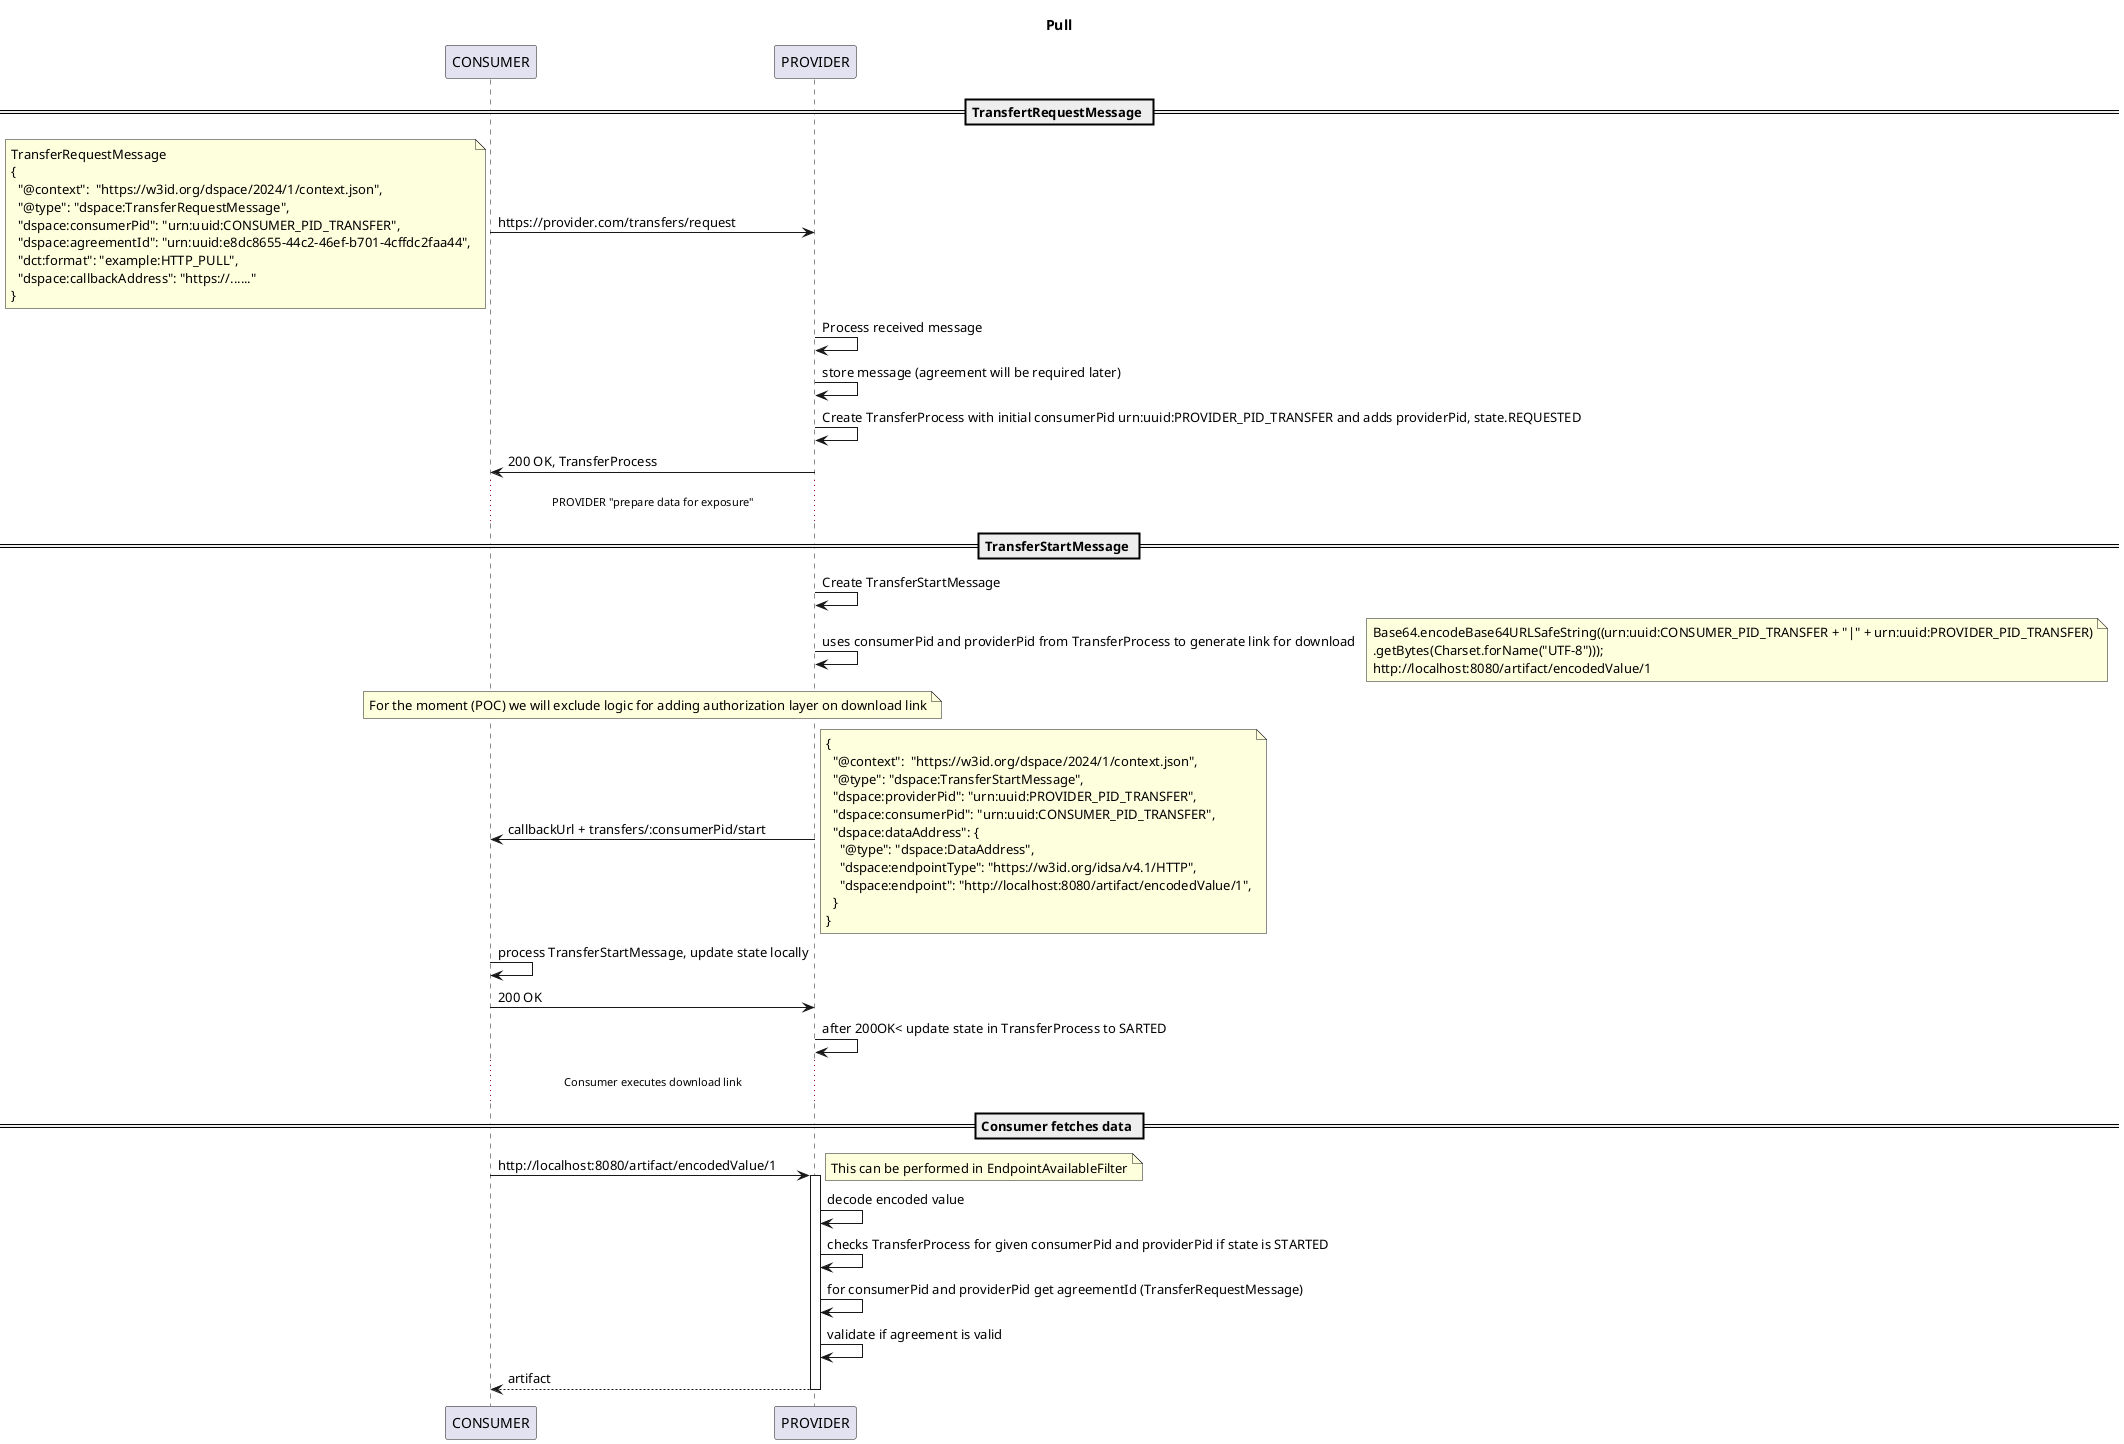 @startuml

TITLE Pull

participant CONSUMER as c
participant PROVIDER as p

== TransfertRequestMessage ==

c->p : https://provider.com/transfers/request
note left
TransferRequestMessage
{
  "@context":  "https://w3id.org/dspace/2024/1/context.json",
  "@type": "dspace:TransferRequestMessage",
  "dspace:consumerPid": "urn:uuid:CONSUMER_PID_TRANSFER",
  "dspace:agreementId": "urn:uuid:e8dc8655-44c2-46ef-b701-4cffdc2faa44",
  "dct:format": "example:HTTP_PULL",
  "dspace:callbackAddress": "https://......"
}
end note

p->p: Process received message
p->p: store message (agreement will be required later)
p->p: Create TransferProcess with initial consumerPid urn:uuid:PROVIDER_PID_TRANSFER and adds providerPid, state.REQUESTED
p->c: 200 OK, TransferProcess

...PROVIDER "prepare data for exposure"...

== TransferStartMessage ==
p->p: Create TransferStartMessage
p->p: uses consumerPid and providerPid from TransferProcess to generate link for download
note right
Base64.encodeBase64URLSafeString((urn:uuid:CONSUMER_PID_TRANSFER + "|" + urn:uuid:PROVIDER_PID_TRANSFER)
.getBytes(Charset.forName("UTF-8")));
http://localhost:8080/artifact/encodedValue/1
end note

note over c, p
For the moment (POC) we will exclude logic for adding authorization layer on download link
end note

p->c : callbackUrl + transfers/:consumerPid/start
note right
{
  "@context":  "https://w3id.org/dspace/2024/1/context.json",
  "@type": "dspace:TransferStartMessage",
  "dspace:providerPid": "urn:uuid:PROVIDER_PID_TRANSFER",
  "dspace:consumerPid": "urn:uuid:CONSUMER_PID_TRANSFER",
  "dspace:dataAddress": {
    "@type": "dspace:DataAddress",
    "dspace:endpointType": "https://w3id.org/idsa/v4.1/HTTP",
    "dspace:endpoint": "http://localhost:8080/artifact/encodedValue/1",
  }
}
end note

c->c : process TransferStartMessage, update state locally
c->p : 200 OK
p->p: after 200OK< update state in TransferProcess to SARTED

...Consumer executes download link...

== Consumer fetches data ==

c->p ++: http://localhost:8080/artifact/encodedValue/1
note right
This can be performed in EndpointAvailableFilter
end note
p->p: decode encoded value
p->p: checks TransferProcess for given consumerPid and providerPid if state is STARTED
p->p: for consumerPid and providerPid get agreementId (TransferRequestMessage)
p->p: validate if agreement is valid
return artifact

@enduml